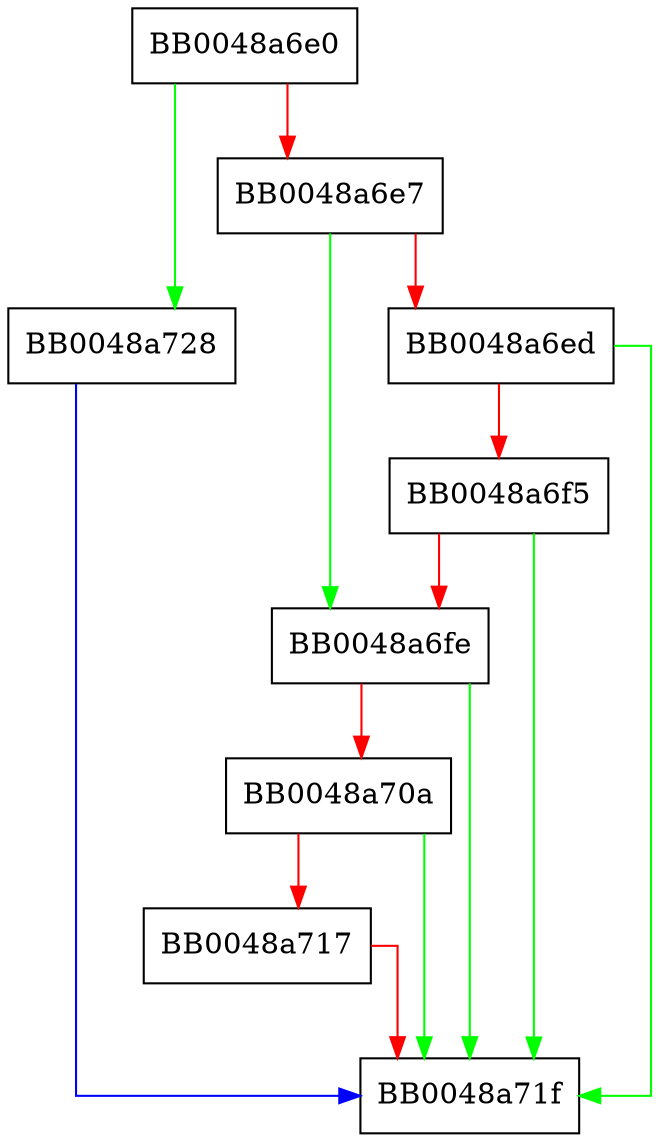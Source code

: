 digraph SSL_get1_peer_certificate {
  node [shape="box"];
  graph [splines=ortho];
  BB0048a6e0 -> BB0048a728 [color="green"];
  BB0048a6e0 -> BB0048a6e7 [color="red"];
  BB0048a6e7 -> BB0048a6fe [color="green"];
  BB0048a6e7 -> BB0048a6ed [color="red"];
  BB0048a6ed -> BB0048a71f [color="green"];
  BB0048a6ed -> BB0048a6f5 [color="red"];
  BB0048a6f5 -> BB0048a71f [color="green"];
  BB0048a6f5 -> BB0048a6fe [color="red"];
  BB0048a6fe -> BB0048a71f [color="green"];
  BB0048a6fe -> BB0048a70a [color="red"];
  BB0048a70a -> BB0048a71f [color="green"];
  BB0048a70a -> BB0048a717 [color="red"];
  BB0048a717 -> BB0048a71f [color="red"];
  BB0048a728 -> BB0048a71f [color="blue"];
}